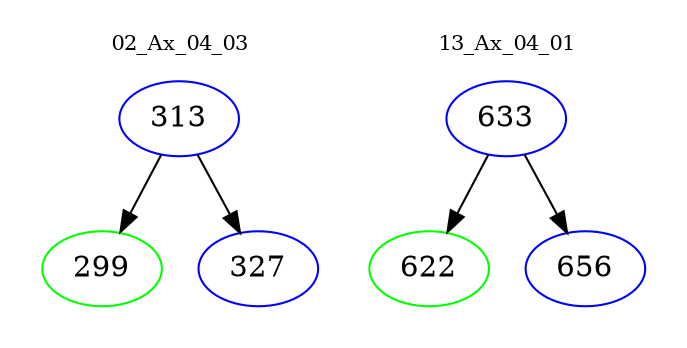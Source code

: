 digraph{
subgraph cluster_0 {
color = white
label = "02_Ax_04_03";
fontsize=10;
T0_313 [label="313", color="blue"]
T0_313 -> T0_299 [color="black"]
T0_299 [label="299", color="green"]
T0_313 -> T0_327 [color="black"]
T0_327 [label="327", color="blue"]
}
subgraph cluster_1 {
color = white
label = "13_Ax_04_01";
fontsize=10;
T1_633 [label="633", color="blue"]
T1_633 -> T1_622 [color="black"]
T1_622 [label="622", color="green"]
T1_633 -> T1_656 [color="black"]
T1_656 [label="656", color="blue"]
}
}
